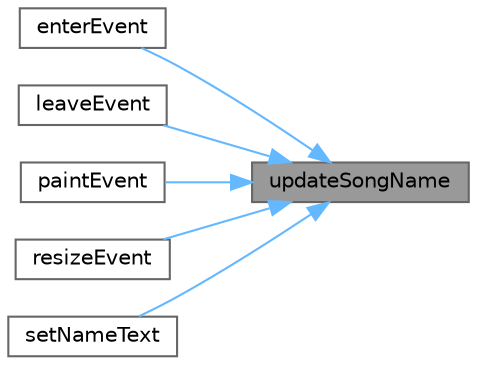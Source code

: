 digraph "updateSongName"
{
 // LATEX_PDF_SIZE
  bgcolor="transparent";
  edge [fontname=Helvetica,fontsize=10,labelfontname=Helvetica,labelfontsize=10];
  node [fontname=Helvetica,fontsize=10,shape=box,height=0.2,width=0.4];
  rankdir="RL";
  Node1 [id="Node000001",label="updateSongName",height=0.2,width=0.4,color="gray40", fillcolor="grey60", style="filled", fontcolor="black",tooltip="更新歌曲名"];
  Node1 -> Node2 [id="edge1_Node000001_Node000002",dir="back",color="steelblue1",style="solid",tooltip=" "];
  Node2 [id="Node000002",label="enterEvent",height=0.2,width=0.4,color="grey40", fillcolor="white", style="filled",URL="$class_item_list_widget.html#a6b09e377f5be35d379267451f6d088ce",tooltip="鼠标进入事件"];
  Node1 -> Node3 [id="edge2_Node000001_Node000003",dir="back",color="steelblue1",style="solid",tooltip=" "];
  Node3 [id="Node000003",label="leaveEvent",height=0.2,width=0.4,color="grey40", fillcolor="white", style="filled",URL="$class_item_list_widget.html#a80d32879c5360c278eb309e38ab5b923",tooltip="鼠标离开事件"];
  Node1 -> Node4 [id="edge3_Node000001_Node000004",dir="back",color="steelblue1",style="solid",tooltip=" "];
  Node4 [id="Node000004",label="paintEvent",height=0.2,width=0.4,color="grey40", fillcolor="white", style="filled",URL="$class_item_list_widget.html#ad0c46958bfd7ba4df70598d4ef29ce8d",tooltip="绘制事件"];
  Node1 -> Node5 [id="edge4_Node000001_Node000005",dir="back",color="steelblue1",style="solid",tooltip=" "];
  Node5 [id="Node000005",label="resizeEvent",height=0.2,width=0.4,color="grey40", fillcolor="white", style="filled",URL="$class_item_list_widget.html#a9a27ed4ceb22d2a19bdb88ed785085a1",tooltip="调整大小事件"];
  Node1 -> Node6 [id="edge5_Node000001_Node000006",dir="back",color="steelblue1",style="solid",tooltip=" "];
  Node6 [id="Node000006",label="setNameText",height=0.2,width=0.4,color="grey40", fillcolor="white", style="filled",URL="$class_item_list_widget.html#a542e5b6f8d1467d3ae240744c2f7ef3e",tooltip="设置歌曲名"];
}

